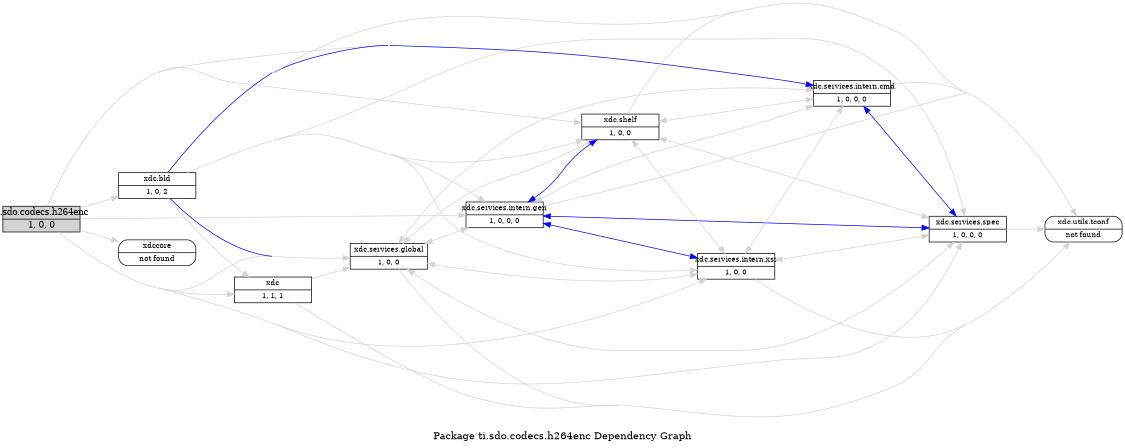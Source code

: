 digraph dependencies {
    label="\nPackage ti.sdo.codecs.h264enc Dependency Graph";
    size="7.5,10";
    rankdir=LR;
    ranksep=".75";
    concentrate="true";
    node [fixedsize=true, width=1.5, style=filled, color=black];
    node [font=Helvetica, fontsize=12, fillcolor=lightgrey];
    ti_sdo_codecs_h264enc [shape=record,label="ti.sdo.codecs.h264enc|1, 0, 0", URL="package.rel.xml"];
    node [fontsize=10, fillcolor=white];

    edge [style=solid, color=blue]

    edge [style=solid, color=lightgrey]
    xdc_bld [shape=record,label="xdc.bld|1, 0, 2", URL="../C:\RTSC_GEN_TOOLS\xdctools_3_20_04_68\packages\xdc\bld\package/package.rel.svg"];
    ti_sdo_codecs_h264enc -> xdc_bld;
    xdc_services_global [shape=record,label="xdc.services.global|1, 0, 0", URL="../C:\RTSC_GEN_TOOLS\xdctools_3_20_04_68\packages\xdc\services\global\package/package.rel.svg"];
    ti_sdo_codecs_h264enc -> xdc_services_global;
    xdc_services_intern_gen [shape=record,label="xdc.services.intern.gen|1, 0, 0, 0", URL="../C:\RTSC_GEN_TOOLS\xdctools_3_20_04_68\packages\xdc\services\intern\gen\package/package.rel.svg"];
    ti_sdo_codecs_h264enc -> xdc_services_intern_gen;
    xdc_shelf [shape=record,label="xdc.shelf|1, 0, 0", URL="../C:\RTSC_GEN_TOOLS\xdctools_3_20_04_68\packages\xdc\shelf\package/package.rel.svg"];
    ti_sdo_codecs_h264enc -> xdc_shelf;
    xdccore [shape=record,label="xdccore|not found"style=rounded, ];
    ti_sdo_codecs_h264enc -> xdccore;
    xdc [shape=record,label="xdc|1, 1, 1", URL="../C:\RTSC_GEN_TOOLS\xdctools_3_20_04_68\packages\xdc\package/package.rel.svg"];
    ti_sdo_codecs_h264enc -> xdc;
    xdc_services_spec [shape=record,label="xdc.services.spec|1, 0, 0, 0", URL="../C:\RTSC_GEN_TOOLS\xdctools_3_20_04_68\packages\xdc\services\spec\package/package.rel.svg"];
    ti_sdo_codecs_h264enc -> xdc_services_spec;
    xdc_services_intern_cmd [shape=record,label="xdc.services.intern.cmd|1, 0, 0, 0", URL="../C:\RTSC_GEN_TOOLS\xdctools_3_20_04_68\packages\xdc\services\intern\cmd\package/package.rel.svg"];
    ti_sdo_codecs_h264enc -> xdc_services_intern_cmd;
    xdc_services_intern_xsr [shape=record,label="xdc.services.intern.xsr|1, 0, 0", URL="../C:\RTSC_GEN_TOOLS\xdctools_3_20_04_68\packages\xdc\services\intern\xsr\package/package.rel.svg"];
    ti_sdo_codecs_h264enc -> xdc_services_intern_xsr;

    edge [style=solid, color=blue]
    xdc_services_intern_xsr -> xdc_services_global;

    edge [style=solid, color=lightgrey]
    xdc_services_intern_xsr -> xdc_services_spec;
    xdc_services_intern_xsr -> xdc_services_intern_cmd;
    xdc_utils_tconf [shape=record,label="xdc.utils.tconf|not found"style=rounded, ];
    xdc_services_intern_xsr -> xdc_utils_tconf;
    xdc_services_intern_xsr -> xdc_shelf;
    xdc_services_intern_xsr -> xdc_services_intern_gen;
    xdc_services_intern_xsr -> xdc_services_global;

    edge [style=solid, color=blue]

    edge [style=solid, color=lightgrey]

    edge [style=solid, color=blue]
    xdc_services_intern_cmd -> xdc_shelf;
    xdc_services_intern_cmd -> xdc_services_spec;
    xdc_services_intern_cmd -> xdc_services_global;
    xdc_services_intern_cmd -> xdc_services_intern_gen;

    edge [style=solid, color=lightgrey]
    xdc_services_intern_cmd -> xdc_services_spec;
    xdc_services_intern_cmd -> xdc_utils_tconf;
    xdc_services_intern_cmd -> xdc_services_intern_xsr;
    xdc_services_intern_cmd -> xdc_shelf;
    xdc_services_intern_cmd -> xdc_services_intern_gen;
    xdc_services_intern_cmd -> xdc_services_global;

    edge [style=solid, color=blue]
    xdc_services_spec -> xdc_shelf;

    edge [style=solid, color=lightgrey]
    xdc_services_spec -> xdc_services_intern_cmd;
    xdc_services_spec -> xdc_utils_tconf;
    xdc_services_spec -> xdc_services_intern_xsr;
    xdc_services_spec -> xdc_shelf;
    xdc_services_spec -> xdc_services_intern_gen;
    xdc_services_spec -> xdc_services_global;

    edge [style=solid, color=blue]

    edge [style=solid, color=lightgrey]
    xdc -> xdc_services_global;
    xdc -> xdc_utils_tconf;

    edge [style=solid, color=blue]

    edge [style=solid, color=lightgrey]

    edge [style=solid, color=blue]

    edge [style=solid, color=lightgrey]
    xdc_shelf -> xdc_services_spec;
    xdc_shelf -> xdc_services_intern_cmd;
    xdc_shelf -> xdc_utils_tconf;
    xdc_shelf -> xdc_services_intern_xsr;
    xdc_shelf -> xdc_services_intern_gen;
    xdc_shelf -> xdc_services_global;

    edge [style=solid, color=blue]
    xdc_services_intern_gen -> xdc_shelf;
    xdc_services_intern_gen -> xdc_services_spec;
    xdc_services_intern_gen -> xdc_services_global;
    xdc_services_intern_gen -> xdc_services_intern_xsr;

    edge [style=solid, color=lightgrey]
    xdc_services_intern_gen -> xdc_services_spec;
    xdc_services_intern_gen -> xdc_services_intern_cmd;
    xdc_services_intern_gen -> xdc_utils_tconf;
    xdc_services_intern_gen -> xdc_services_intern_xsr;
    xdc_services_intern_gen -> xdc_shelf;
    xdc_services_intern_gen -> xdc_services_global;

    edge [style=solid, color=blue]

    edge [style=solid, color=lightgrey]
    xdc_services_global -> xdc_services_spec;
    xdc_services_global -> xdc_services_intern_cmd;
    xdc_services_global -> xdc_utils_tconf;
    xdc_services_global -> xdc_services_intern_xsr;
    xdc_services_global -> xdc_shelf;
    xdc_services_global -> xdc_services_intern_gen;

    edge [style=solid, color=blue]
    xdc_bld -> xdc_services_global;
    xdc_bld -> xdc_services_intern_cmd;

    edge [style=solid, color=lightgrey]
    xdc_bld -> xdc_services_spec;
    xdc_bld -> xdc_services_intern_cmd;
    xdc_bld -> xdc_utils_tconf;
    xdc_bld -> xdc;
    xdc_bld -> xdc_services_intern_xsr;
    xdc_bld -> xdc_shelf;
    xdc_bld -> xdc_services_intern_gen;
    xdc_bld -> xdc_services_global;
}

